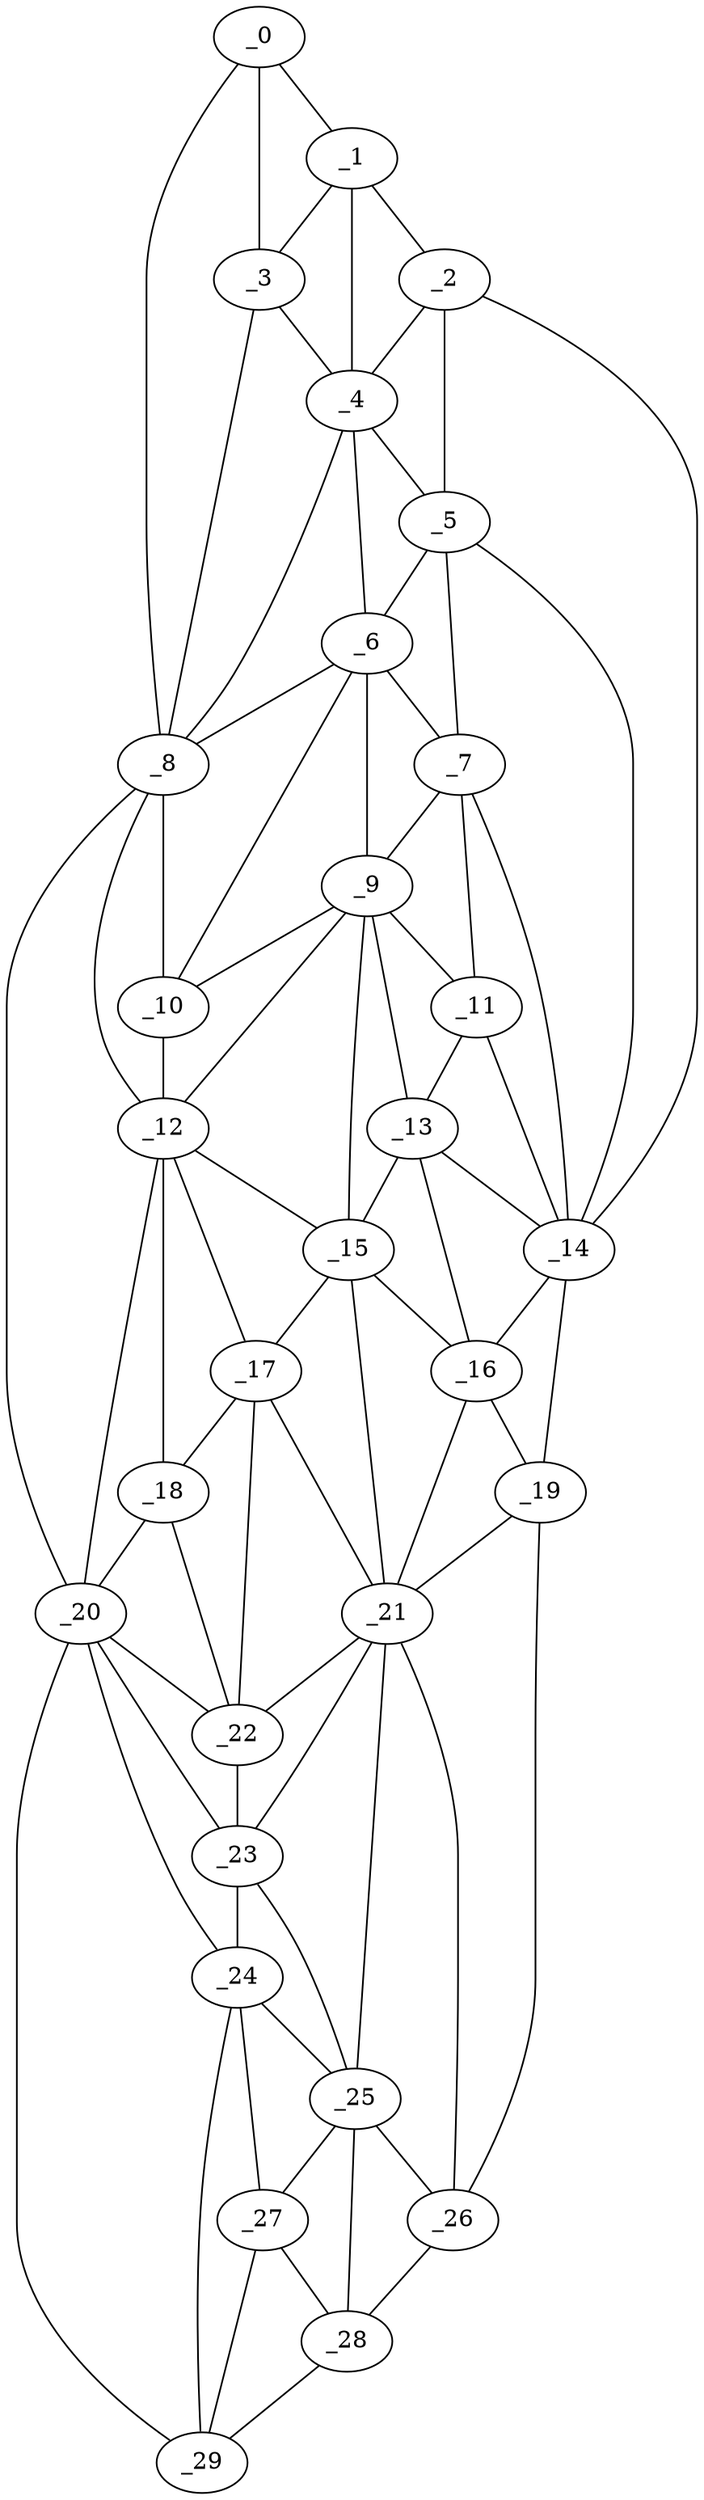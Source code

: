 graph "obj27__15.gxl" {
	_0	 [x=4,
		y=76];
	_1	 [x=9,
		y=66];
	_0 -- _1	 [valence=1];
	_3	 [x=13,
		y=77];
	_0 -- _3	 [valence=2];
	_8	 [x=37,
		y=83];
	_0 -- _8	 [valence=1];
	_2	 [x=13,
		y=59];
	_1 -- _2	 [valence=1];
	_1 -- _3	 [valence=2];
	_4	 [x=22,
		y=76];
	_1 -- _4	 [valence=2];
	_2 -- _4	 [valence=1];
	_5	 [x=23,
		y=57];
	_2 -- _5	 [valence=2];
	_14	 [x=59,
		y=46];
	_2 -- _14	 [valence=1];
	_3 -- _4	 [valence=1];
	_3 -- _8	 [valence=1];
	_4 -- _5	 [valence=2];
	_6	 [x=31,
		y=72];
	_4 -- _6	 [valence=1];
	_4 -- _8	 [valence=1];
	_5 -- _6	 [valence=2];
	_7	 [x=32,
		y=55];
	_5 -- _7	 [valence=1];
	_5 -- _14	 [valence=2];
	_6 -- _7	 [valence=2];
	_6 -- _8	 [valence=2];
	_9	 [x=43,
		y=63];
	_6 -- _9	 [valence=2];
	_10	 [x=44,
		y=75];
	_6 -- _10	 [valence=1];
	_7 -- _9	 [valence=2];
	_11	 [x=47,
		y=52];
	_7 -- _11	 [valence=2];
	_7 -- _14	 [valence=2];
	_8 -- _10	 [valence=2];
	_12	 [x=55,
		y=76];
	_8 -- _12	 [valence=2];
	_20	 [x=77,
		y=84];
	_8 -- _20	 [valence=1];
	_9 -- _10	 [valence=2];
	_9 -- _11	 [valence=2];
	_9 -- _12	 [valence=2];
	_13	 [x=57,
		y=52];
	_9 -- _13	 [valence=1];
	_15	 [x=64,
		y=62];
	_9 -- _15	 [valence=2];
	_10 -- _12	 [valence=1];
	_11 -- _13	 [valence=1];
	_11 -- _14	 [valence=1];
	_12 -- _15	 [valence=1];
	_17	 [x=66,
		y=67];
	_12 -- _17	 [valence=2];
	_18	 [x=67,
		y=76];
	_12 -- _18	 [valence=2];
	_12 -- _20	 [valence=1];
	_13 -- _14	 [valence=2];
	_13 -- _15	 [valence=2];
	_16	 [x=65,
		y=55];
	_13 -- _16	 [valence=1];
	_14 -- _16	 [valence=1];
	_19	 [x=69,
		y=46];
	_14 -- _19	 [valence=1];
	_15 -- _16	 [valence=2];
	_15 -- _17	 [valence=1];
	_21	 [x=79,
		y=50];
	_15 -- _21	 [valence=2];
	_16 -- _19	 [valence=2];
	_16 -- _21	 [valence=1];
	_17 -- _18	 [valence=1];
	_17 -- _21	 [valence=2];
	_22	 [x=80,
		y=77];
	_17 -- _22	 [valence=1];
	_18 -- _20	 [valence=1];
	_18 -- _22	 [valence=2];
	_19 -- _21	 [valence=1];
	_26	 [x=116,
		y=56];
	_19 -- _26	 [valence=1];
	_20 -- _22	 [valence=2];
	_23	 [x=95,
		y=77];
	_20 -- _23	 [valence=2];
	_24	 [x=98,
		y=80];
	_20 -- _24	 [valence=1];
	_29	 [x=124,
		y=76];
	_20 -- _29	 [valence=1];
	_21 -- _22	 [valence=2];
	_21 -- _23	 [valence=2];
	_25	 [x=109,
		y=66];
	_21 -- _25	 [valence=2];
	_21 -- _26	 [valence=2];
	_22 -- _23	 [valence=2];
	_23 -- _24	 [valence=1];
	_23 -- _25	 [valence=2];
	_24 -- _25	 [valence=2];
	_27	 [x=116,
		y=77];
	_24 -- _27	 [valence=1];
	_24 -- _29	 [valence=2];
	_25 -- _26	 [valence=1];
	_25 -- _27	 [valence=2];
	_28	 [x=122,
		y=67];
	_25 -- _28	 [valence=1];
	_26 -- _28	 [valence=1];
	_27 -- _28	 [valence=2];
	_27 -- _29	 [valence=1];
	_28 -- _29	 [valence=1];
}
